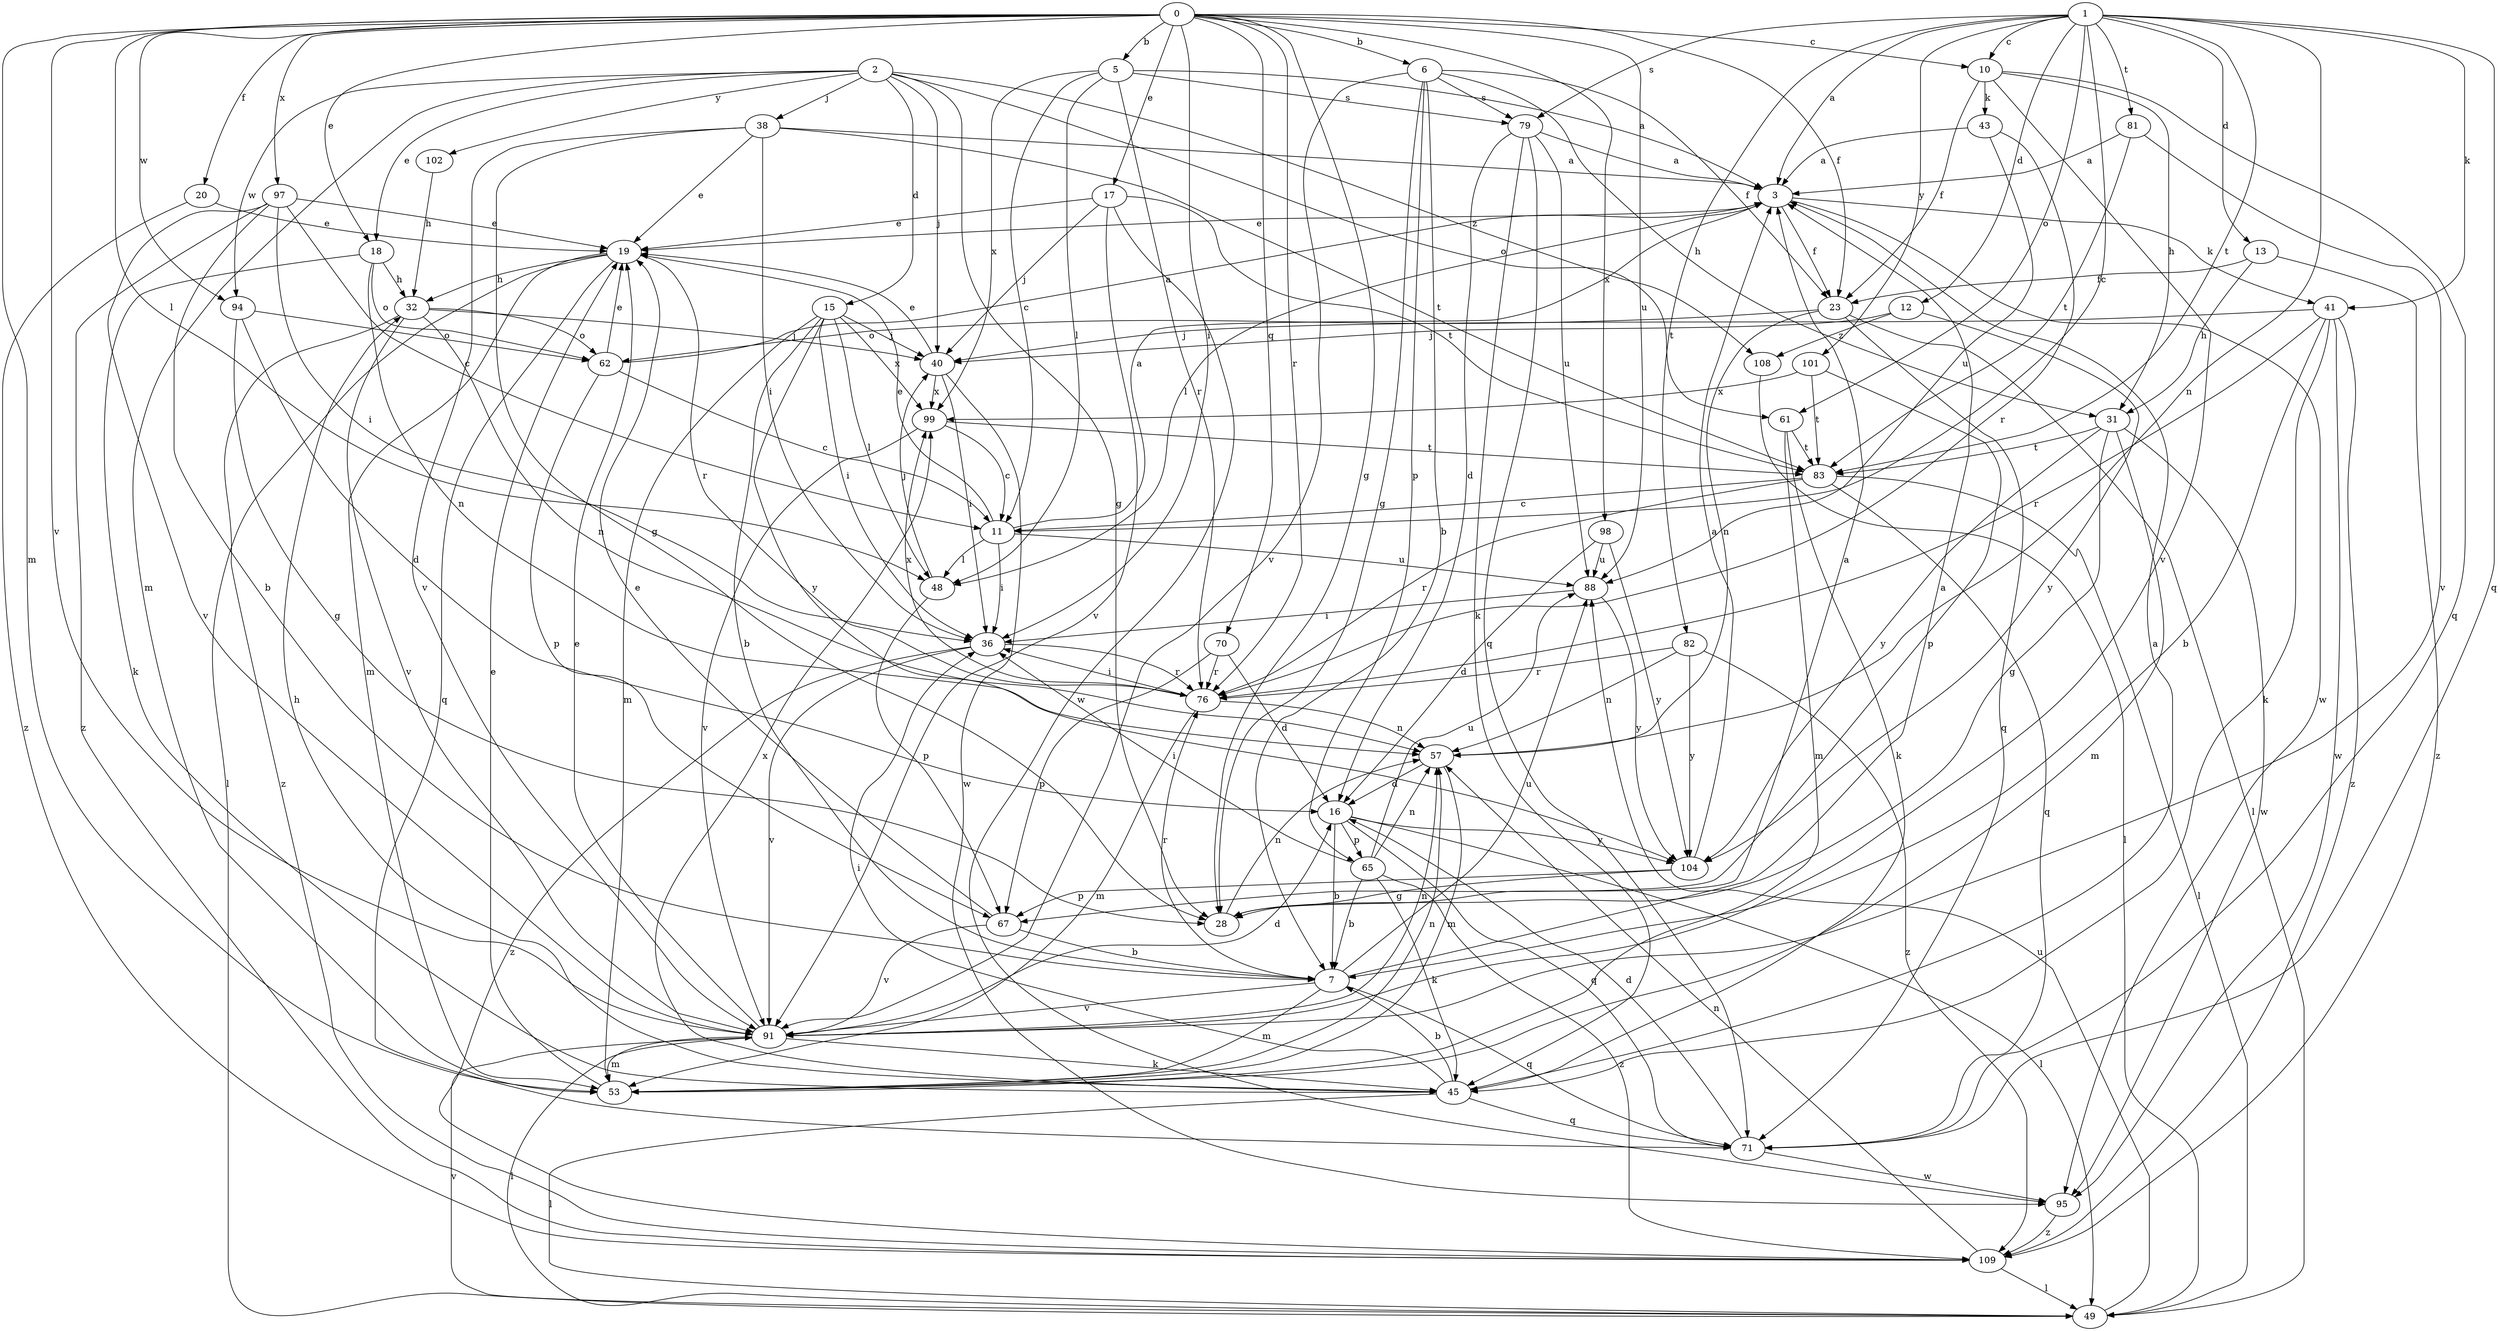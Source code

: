 strict digraph  {
0;
1;
2;
3;
5;
6;
7;
10;
11;
12;
13;
15;
16;
17;
18;
19;
20;
23;
28;
31;
32;
36;
38;
40;
41;
43;
45;
48;
49;
53;
57;
61;
62;
65;
67;
70;
71;
76;
79;
81;
82;
83;
88;
91;
94;
95;
97;
98;
99;
101;
102;
104;
108;
109;
0 -> 5  [label=b];
0 -> 6  [label=b];
0 -> 10  [label=c];
0 -> 17  [label=e];
0 -> 18  [label=e];
0 -> 20  [label=f];
0 -> 23  [label=f];
0 -> 28  [label=g];
0 -> 36  [label=i];
0 -> 48  [label=l];
0 -> 53  [label=m];
0 -> 70  [label=q];
0 -> 76  [label=r];
0 -> 88  [label=u];
0 -> 91  [label=v];
0 -> 94  [label=w];
0 -> 97  [label=x];
0 -> 98  [label=x];
1 -> 3  [label=a];
1 -> 10  [label=c];
1 -> 11  [label=c];
1 -> 12  [label=d];
1 -> 13  [label=d];
1 -> 41  [label=k];
1 -> 57  [label=n];
1 -> 61  [label=o];
1 -> 71  [label=q];
1 -> 79  [label=s];
1 -> 81  [label=t];
1 -> 82  [label=t];
1 -> 83  [label=t];
1 -> 101  [label=y];
2 -> 15  [label=d];
2 -> 18  [label=e];
2 -> 28  [label=g];
2 -> 38  [label=j];
2 -> 40  [label=j];
2 -> 53  [label=m];
2 -> 61  [label=o];
2 -> 94  [label=w];
2 -> 102  [label=y];
2 -> 108  [label=z];
3 -> 19  [label=e];
3 -> 23  [label=f];
3 -> 41  [label=k];
3 -> 48  [label=l];
3 -> 95  [label=w];
5 -> 3  [label=a];
5 -> 11  [label=c];
5 -> 48  [label=l];
5 -> 76  [label=r];
5 -> 79  [label=s];
5 -> 99  [label=x];
6 -> 7  [label=b];
6 -> 23  [label=f];
6 -> 28  [label=g];
6 -> 31  [label=h];
6 -> 65  [label=p];
6 -> 79  [label=s];
6 -> 91  [label=v];
7 -> 3  [label=a];
7 -> 53  [label=m];
7 -> 71  [label=q];
7 -> 76  [label=r];
7 -> 88  [label=u];
7 -> 91  [label=v];
10 -> 23  [label=f];
10 -> 31  [label=h];
10 -> 43  [label=k];
10 -> 71  [label=q];
10 -> 91  [label=v];
11 -> 3  [label=a];
11 -> 19  [label=e];
11 -> 36  [label=i];
11 -> 48  [label=l];
11 -> 88  [label=u];
12 -> 40  [label=j];
12 -> 104  [label=y];
12 -> 108  [label=z];
13 -> 23  [label=f];
13 -> 31  [label=h];
13 -> 109  [label=z];
15 -> 7  [label=b];
15 -> 36  [label=i];
15 -> 40  [label=j];
15 -> 48  [label=l];
15 -> 53  [label=m];
15 -> 99  [label=x];
15 -> 104  [label=y];
16 -> 7  [label=b];
16 -> 49  [label=l];
16 -> 65  [label=p];
16 -> 71  [label=q];
16 -> 104  [label=y];
17 -> 19  [label=e];
17 -> 40  [label=j];
17 -> 83  [label=t];
17 -> 91  [label=v];
17 -> 95  [label=w];
18 -> 32  [label=h];
18 -> 45  [label=k];
18 -> 57  [label=n];
18 -> 62  [label=o];
19 -> 32  [label=h];
19 -> 49  [label=l];
19 -> 53  [label=m];
19 -> 71  [label=q];
19 -> 76  [label=r];
20 -> 19  [label=e];
20 -> 109  [label=z];
23 -> 49  [label=l];
23 -> 57  [label=n];
23 -> 62  [label=o];
23 -> 71  [label=q];
28 -> 3  [label=a];
28 -> 57  [label=n];
31 -> 28  [label=g];
31 -> 53  [label=m];
31 -> 83  [label=t];
31 -> 95  [label=w];
31 -> 104  [label=y];
32 -> 40  [label=j];
32 -> 57  [label=n];
32 -> 62  [label=o];
32 -> 91  [label=v];
32 -> 109  [label=z];
36 -> 76  [label=r];
36 -> 91  [label=v];
36 -> 109  [label=z];
38 -> 3  [label=a];
38 -> 19  [label=e];
38 -> 28  [label=g];
38 -> 36  [label=i];
38 -> 83  [label=t];
38 -> 91  [label=v];
40 -> 19  [label=e];
40 -> 36  [label=i];
40 -> 95  [label=w];
40 -> 99  [label=x];
41 -> 7  [label=b];
41 -> 40  [label=j];
41 -> 45  [label=k];
41 -> 76  [label=r];
41 -> 95  [label=w];
41 -> 109  [label=z];
43 -> 3  [label=a];
43 -> 76  [label=r];
43 -> 88  [label=u];
45 -> 3  [label=a];
45 -> 7  [label=b];
45 -> 32  [label=h];
45 -> 36  [label=i];
45 -> 49  [label=l];
45 -> 71  [label=q];
45 -> 99  [label=x];
48 -> 40  [label=j];
48 -> 67  [label=p];
49 -> 88  [label=u];
49 -> 91  [label=v];
53 -> 19  [label=e];
53 -> 57  [label=n];
57 -> 16  [label=d];
57 -> 53  [label=m];
61 -> 45  [label=k];
61 -> 53  [label=m];
61 -> 83  [label=t];
62 -> 3  [label=a];
62 -> 11  [label=c];
62 -> 19  [label=e];
62 -> 67  [label=p];
65 -> 7  [label=b];
65 -> 36  [label=i];
65 -> 45  [label=k];
65 -> 57  [label=n];
65 -> 88  [label=u];
65 -> 109  [label=z];
67 -> 7  [label=b];
67 -> 19  [label=e];
67 -> 91  [label=v];
70 -> 16  [label=d];
70 -> 67  [label=p];
70 -> 76  [label=r];
71 -> 16  [label=d];
71 -> 95  [label=w];
76 -> 36  [label=i];
76 -> 53  [label=m];
76 -> 57  [label=n];
76 -> 99  [label=x];
79 -> 3  [label=a];
79 -> 16  [label=d];
79 -> 45  [label=k];
79 -> 71  [label=q];
79 -> 88  [label=u];
81 -> 3  [label=a];
81 -> 83  [label=t];
81 -> 91  [label=v];
82 -> 57  [label=n];
82 -> 76  [label=r];
82 -> 104  [label=y];
82 -> 109  [label=z];
83 -> 11  [label=c];
83 -> 49  [label=l];
83 -> 71  [label=q];
83 -> 76  [label=r];
88 -> 36  [label=i];
88 -> 104  [label=y];
91 -> 16  [label=d];
91 -> 19  [label=e];
91 -> 45  [label=k];
91 -> 49  [label=l];
91 -> 53  [label=m];
91 -> 57  [label=n];
94 -> 16  [label=d];
94 -> 28  [label=g];
94 -> 62  [label=o];
95 -> 109  [label=z];
97 -> 7  [label=b];
97 -> 11  [label=c];
97 -> 19  [label=e];
97 -> 36  [label=i];
97 -> 91  [label=v];
97 -> 109  [label=z];
98 -> 16  [label=d];
98 -> 88  [label=u];
98 -> 104  [label=y];
99 -> 11  [label=c];
99 -> 83  [label=t];
99 -> 91  [label=v];
101 -> 67  [label=p];
101 -> 83  [label=t];
101 -> 99  [label=x];
102 -> 32  [label=h];
104 -> 3  [label=a];
104 -> 28  [label=g];
104 -> 67  [label=p];
108 -> 49  [label=l];
109 -> 49  [label=l];
109 -> 57  [label=n];
}
